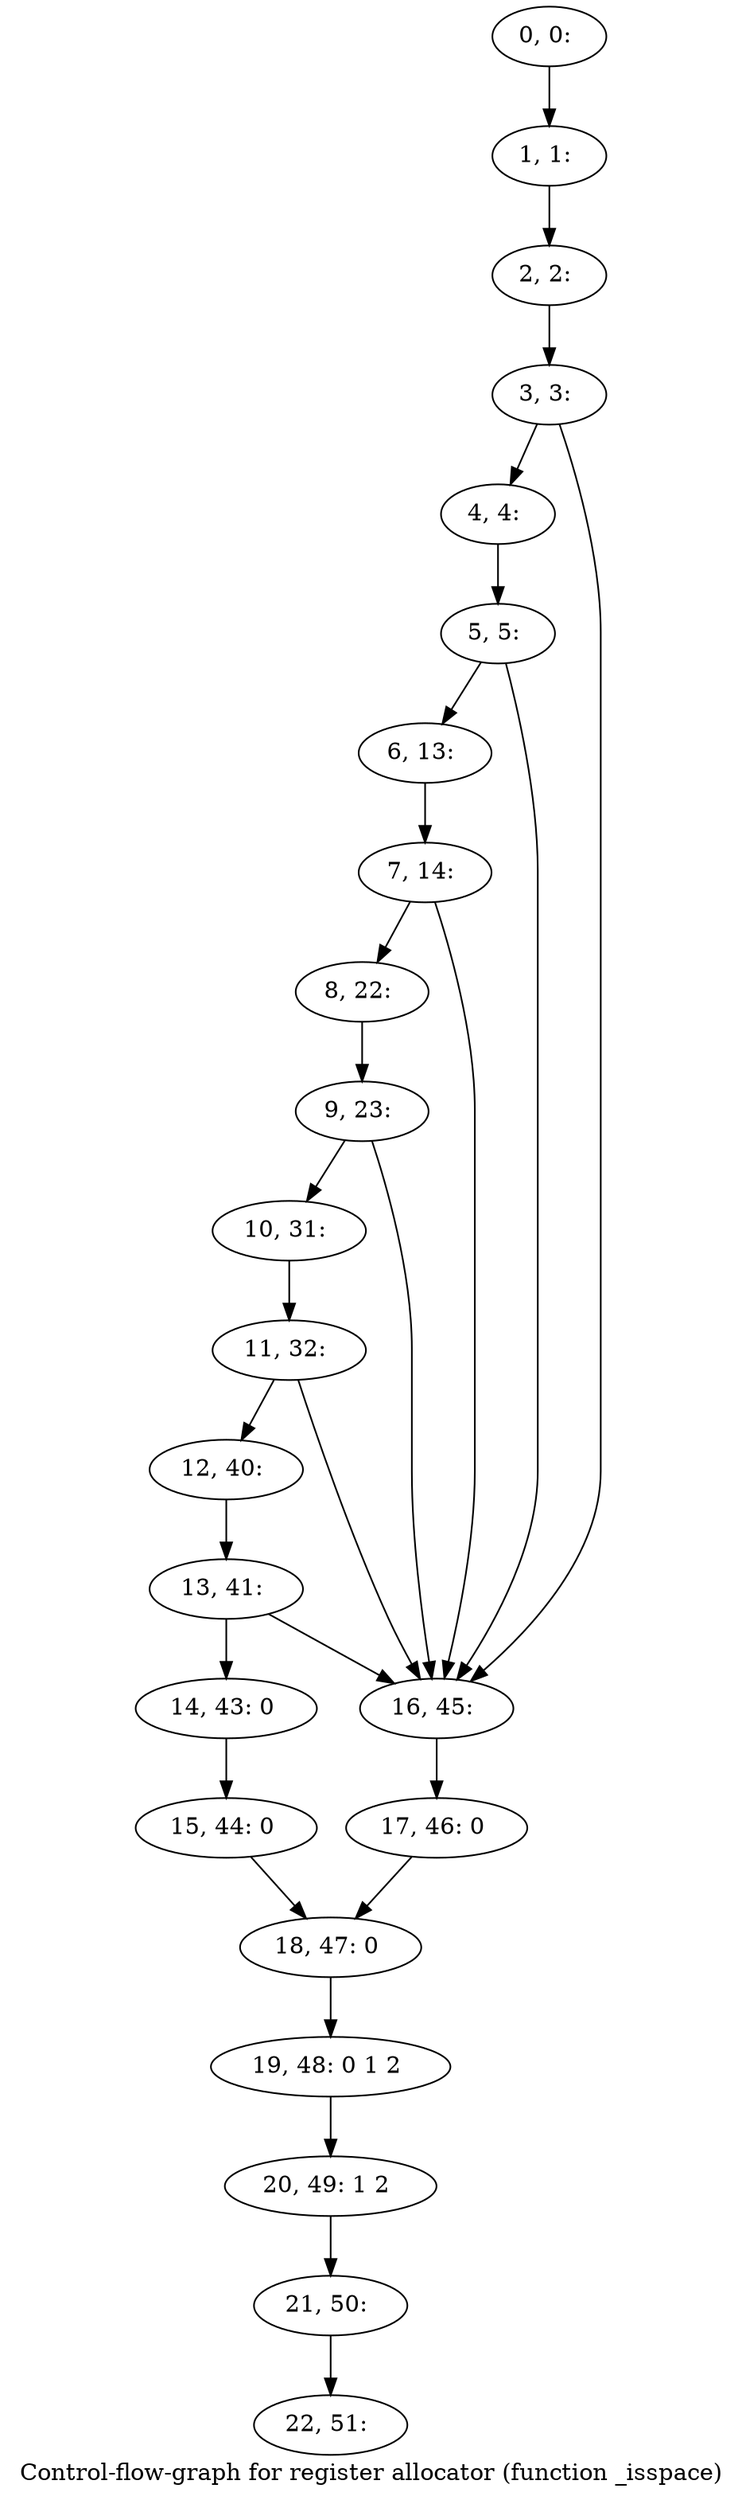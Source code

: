 digraph G {
graph [label="Control-flow-graph for register allocator (function _isspace)"]
0[label="0, 0: "];
1[label="1, 1: "];
2[label="2, 2: "];
3[label="3, 3: "];
4[label="4, 4: "];
5[label="5, 5: "];
6[label="6, 13: "];
7[label="7, 14: "];
8[label="8, 22: "];
9[label="9, 23: "];
10[label="10, 31: "];
11[label="11, 32: "];
12[label="12, 40: "];
13[label="13, 41: "];
14[label="14, 43: 0 "];
15[label="15, 44: 0 "];
16[label="16, 45: "];
17[label="17, 46: 0 "];
18[label="18, 47: 0 "];
19[label="19, 48: 0 1 2 "];
20[label="20, 49: 1 2 "];
21[label="21, 50: "];
22[label="22, 51: "];
0->1 ;
1->2 ;
2->3 ;
3->4 ;
3->16 ;
4->5 ;
5->6 ;
5->16 ;
6->7 ;
7->8 ;
7->16 ;
8->9 ;
9->10 ;
9->16 ;
10->11 ;
11->12 ;
11->16 ;
12->13 ;
13->14 ;
13->16 ;
14->15 ;
15->18 ;
16->17 ;
17->18 ;
18->19 ;
19->20 ;
20->21 ;
21->22 ;
}
